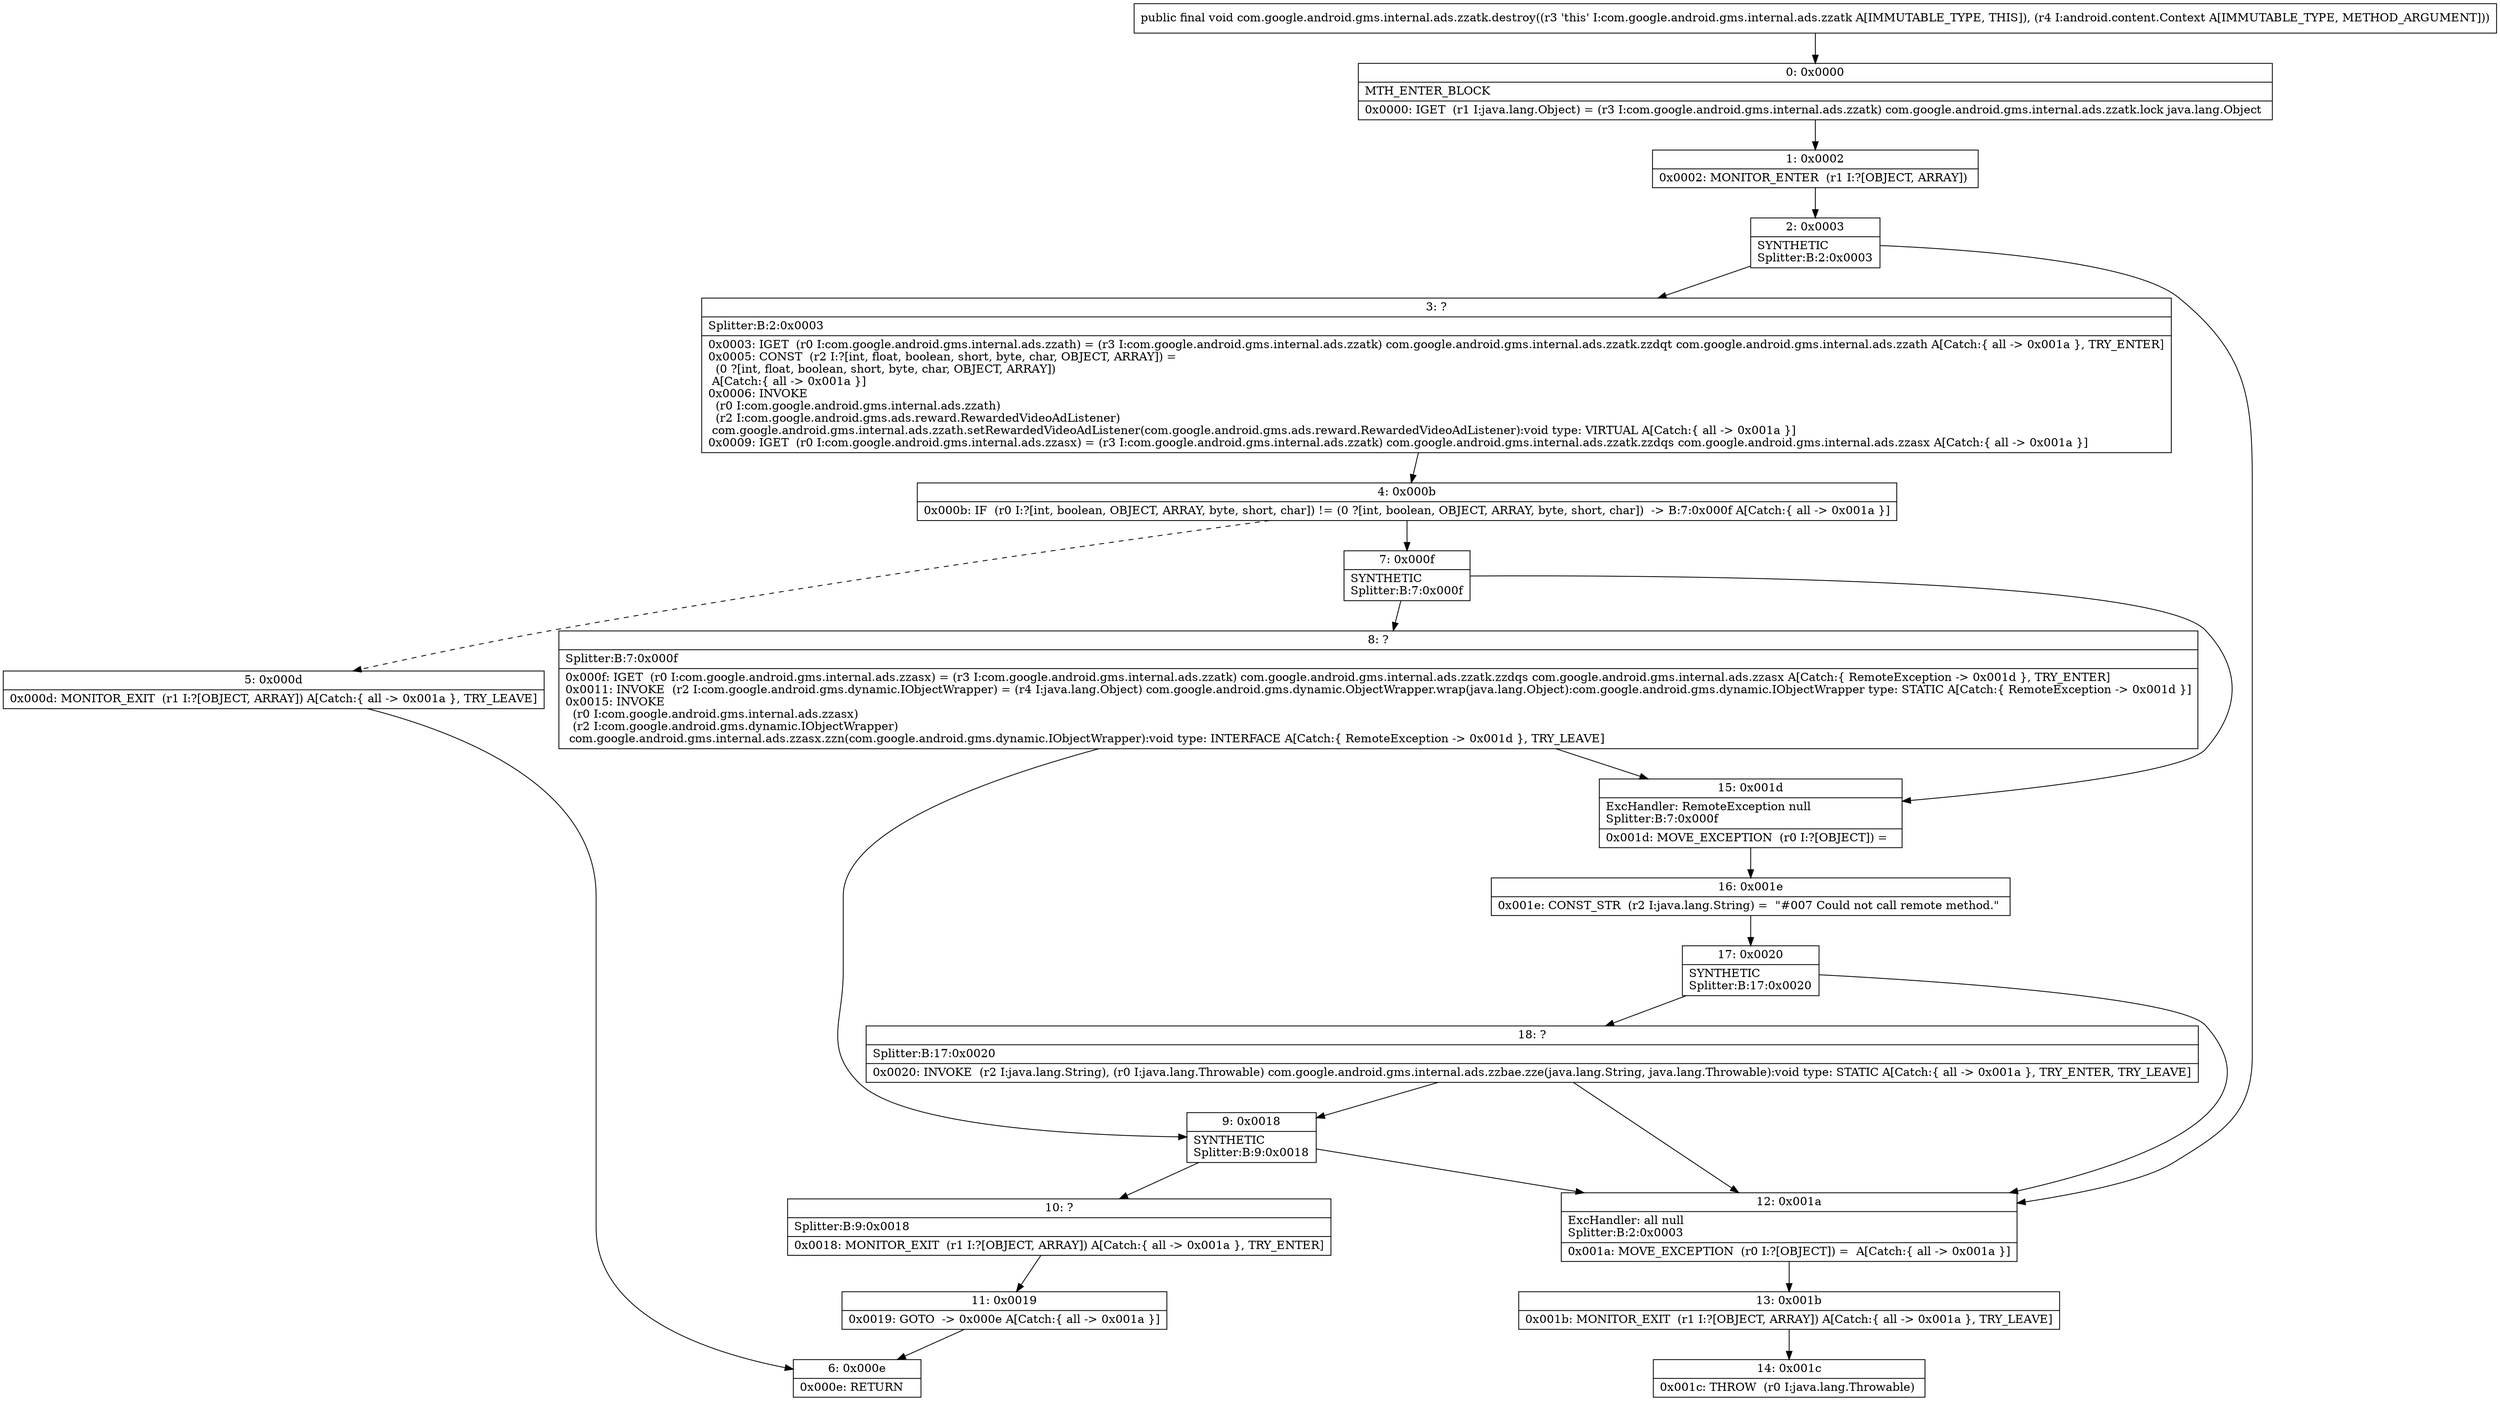 digraph "CFG forcom.google.android.gms.internal.ads.zzatk.destroy(Landroid\/content\/Context;)V" {
Node_0 [shape=record,label="{0\:\ 0x0000|MTH_ENTER_BLOCK\l|0x0000: IGET  (r1 I:java.lang.Object) = (r3 I:com.google.android.gms.internal.ads.zzatk) com.google.android.gms.internal.ads.zzatk.lock java.lang.Object \l}"];
Node_1 [shape=record,label="{1\:\ 0x0002|0x0002: MONITOR_ENTER  (r1 I:?[OBJECT, ARRAY]) \l}"];
Node_2 [shape=record,label="{2\:\ 0x0003|SYNTHETIC\lSplitter:B:2:0x0003\l}"];
Node_3 [shape=record,label="{3\:\ ?|Splitter:B:2:0x0003\l|0x0003: IGET  (r0 I:com.google.android.gms.internal.ads.zzath) = (r3 I:com.google.android.gms.internal.ads.zzatk) com.google.android.gms.internal.ads.zzatk.zzdqt com.google.android.gms.internal.ads.zzath A[Catch:\{ all \-\> 0x001a \}, TRY_ENTER]\l0x0005: CONST  (r2 I:?[int, float, boolean, short, byte, char, OBJECT, ARRAY]) = \l  (0 ?[int, float, boolean, short, byte, char, OBJECT, ARRAY])\l A[Catch:\{ all \-\> 0x001a \}]\l0x0006: INVOKE  \l  (r0 I:com.google.android.gms.internal.ads.zzath)\l  (r2 I:com.google.android.gms.ads.reward.RewardedVideoAdListener)\l com.google.android.gms.internal.ads.zzath.setRewardedVideoAdListener(com.google.android.gms.ads.reward.RewardedVideoAdListener):void type: VIRTUAL A[Catch:\{ all \-\> 0x001a \}]\l0x0009: IGET  (r0 I:com.google.android.gms.internal.ads.zzasx) = (r3 I:com.google.android.gms.internal.ads.zzatk) com.google.android.gms.internal.ads.zzatk.zzdqs com.google.android.gms.internal.ads.zzasx A[Catch:\{ all \-\> 0x001a \}]\l}"];
Node_4 [shape=record,label="{4\:\ 0x000b|0x000b: IF  (r0 I:?[int, boolean, OBJECT, ARRAY, byte, short, char]) != (0 ?[int, boolean, OBJECT, ARRAY, byte, short, char])  \-\> B:7:0x000f A[Catch:\{ all \-\> 0x001a \}]\l}"];
Node_5 [shape=record,label="{5\:\ 0x000d|0x000d: MONITOR_EXIT  (r1 I:?[OBJECT, ARRAY]) A[Catch:\{ all \-\> 0x001a \}, TRY_LEAVE]\l}"];
Node_6 [shape=record,label="{6\:\ 0x000e|0x000e: RETURN   \l}"];
Node_7 [shape=record,label="{7\:\ 0x000f|SYNTHETIC\lSplitter:B:7:0x000f\l}"];
Node_8 [shape=record,label="{8\:\ ?|Splitter:B:7:0x000f\l|0x000f: IGET  (r0 I:com.google.android.gms.internal.ads.zzasx) = (r3 I:com.google.android.gms.internal.ads.zzatk) com.google.android.gms.internal.ads.zzatk.zzdqs com.google.android.gms.internal.ads.zzasx A[Catch:\{ RemoteException \-\> 0x001d \}, TRY_ENTER]\l0x0011: INVOKE  (r2 I:com.google.android.gms.dynamic.IObjectWrapper) = (r4 I:java.lang.Object) com.google.android.gms.dynamic.ObjectWrapper.wrap(java.lang.Object):com.google.android.gms.dynamic.IObjectWrapper type: STATIC A[Catch:\{ RemoteException \-\> 0x001d \}]\l0x0015: INVOKE  \l  (r0 I:com.google.android.gms.internal.ads.zzasx)\l  (r2 I:com.google.android.gms.dynamic.IObjectWrapper)\l com.google.android.gms.internal.ads.zzasx.zzn(com.google.android.gms.dynamic.IObjectWrapper):void type: INTERFACE A[Catch:\{ RemoteException \-\> 0x001d \}, TRY_LEAVE]\l}"];
Node_9 [shape=record,label="{9\:\ 0x0018|SYNTHETIC\lSplitter:B:9:0x0018\l}"];
Node_10 [shape=record,label="{10\:\ ?|Splitter:B:9:0x0018\l|0x0018: MONITOR_EXIT  (r1 I:?[OBJECT, ARRAY]) A[Catch:\{ all \-\> 0x001a \}, TRY_ENTER]\l}"];
Node_11 [shape=record,label="{11\:\ 0x0019|0x0019: GOTO  \-\> 0x000e A[Catch:\{ all \-\> 0x001a \}]\l}"];
Node_12 [shape=record,label="{12\:\ 0x001a|ExcHandler: all null\lSplitter:B:2:0x0003\l|0x001a: MOVE_EXCEPTION  (r0 I:?[OBJECT]) =  A[Catch:\{ all \-\> 0x001a \}]\l}"];
Node_13 [shape=record,label="{13\:\ 0x001b|0x001b: MONITOR_EXIT  (r1 I:?[OBJECT, ARRAY]) A[Catch:\{ all \-\> 0x001a \}, TRY_LEAVE]\l}"];
Node_14 [shape=record,label="{14\:\ 0x001c|0x001c: THROW  (r0 I:java.lang.Throwable) \l}"];
Node_15 [shape=record,label="{15\:\ 0x001d|ExcHandler: RemoteException null\lSplitter:B:7:0x000f\l|0x001d: MOVE_EXCEPTION  (r0 I:?[OBJECT]) =  \l}"];
Node_16 [shape=record,label="{16\:\ 0x001e|0x001e: CONST_STR  (r2 I:java.lang.String) =  \"#007 Could not call remote method.\" \l}"];
Node_17 [shape=record,label="{17\:\ 0x0020|SYNTHETIC\lSplitter:B:17:0x0020\l}"];
Node_18 [shape=record,label="{18\:\ ?|Splitter:B:17:0x0020\l|0x0020: INVOKE  (r2 I:java.lang.String), (r0 I:java.lang.Throwable) com.google.android.gms.internal.ads.zzbae.zze(java.lang.String, java.lang.Throwable):void type: STATIC A[Catch:\{ all \-\> 0x001a \}, TRY_ENTER, TRY_LEAVE]\l}"];
MethodNode[shape=record,label="{public final void com.google.android.gms.internal.ads.zzatk.destroy((r3 'this' I:com.google.android.gms.internal.ads.zzatk A[IMMUTABLE_TYPE, THIS]), (r4 I:android.content.Context A[IMMUTABLE_TYPE, METHOD_ARGUMENT])) }"];
MethodNode -> Node_0;
Node_0 -> Node_1;
Node_1 -> Node_2;
Node_2 -> Node_3;
Node_2 -> Node_12;
Node_3 -> Node_4;
Node_4 -> Node_5[style=dashed];
Node_4 -> Node_7;
Node_5 -> Node_6;
Node_7 -> Node_8;
Node_7 -> Node_15;
Node_8 -> Node_9;
Node_8 -> Node_15;
Node_9 -> Node_10;
Node_9 -> Node_12;
Node_10 -> Node_11;
Node_11 -> Node_6;
Node_12 -> Node_13;
Node_13 -> Node_14;
Node_15 -> Node_16;
Node_16 -> Node_17;
Node_17 -> Node_18;
Node_17 -> Node_12;
Node_18 -> Node_12;
Node_18 -> Node_9;
}

